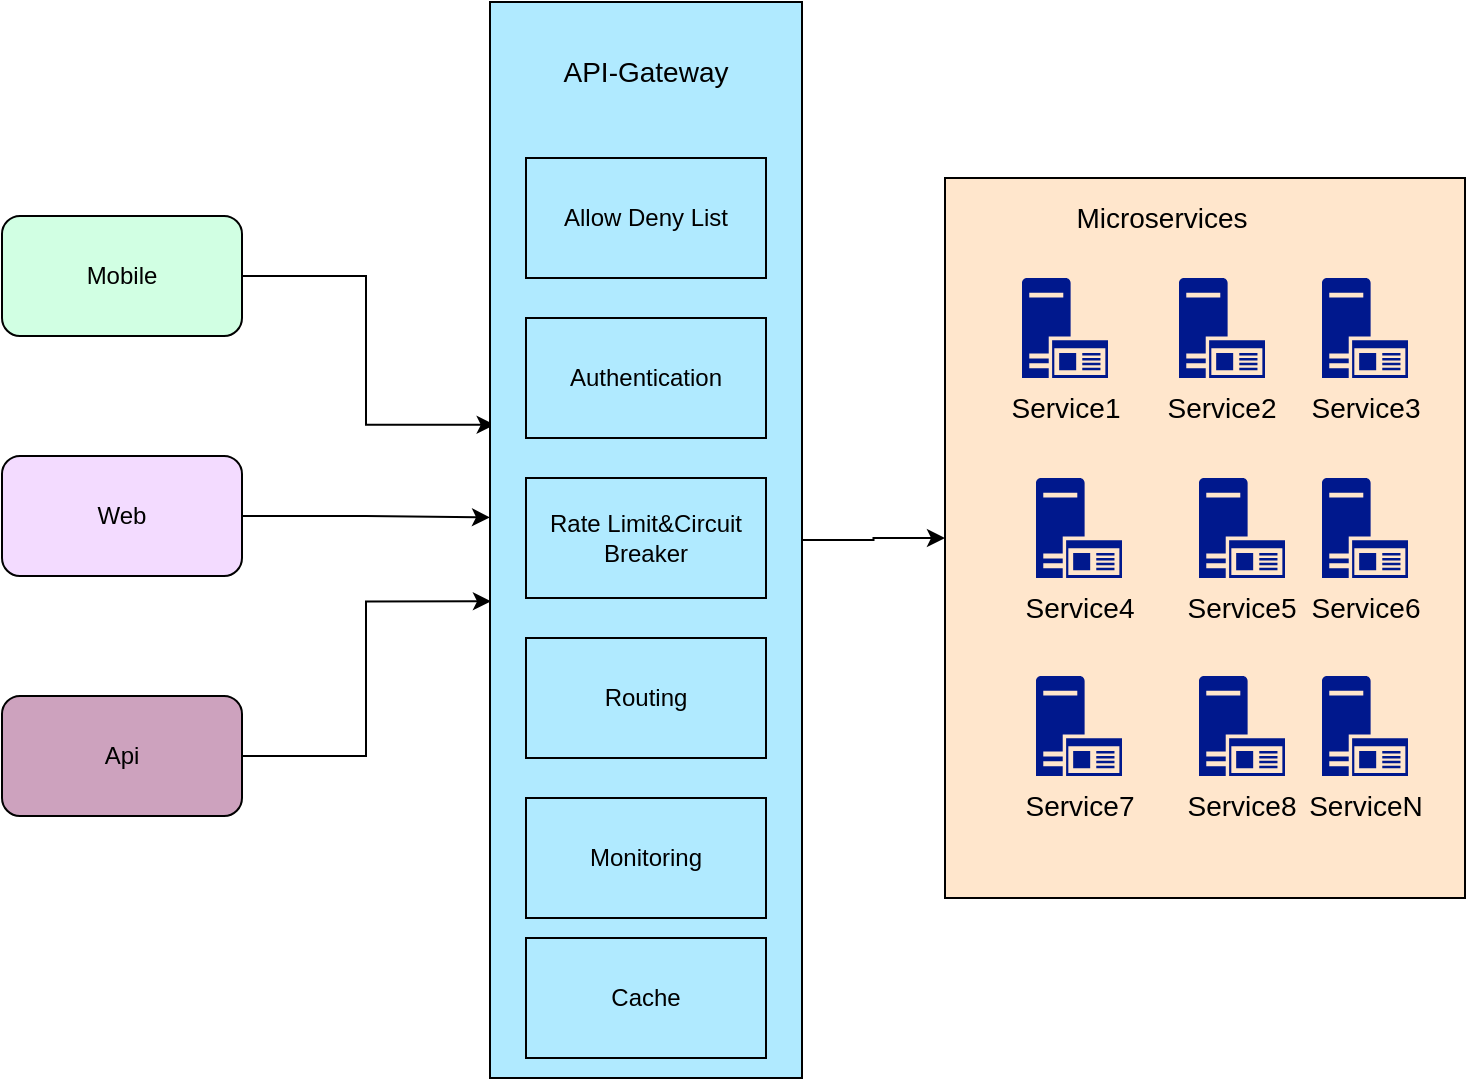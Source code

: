 <mxfile version="21.1.2" type="github">
  <diagram name="第 1 页" id="-zMW5tQ5JQL2yxhpYoSU">
    <mxGraphModel dx="1562" dy="786" grid="1" gridSize="10" guides="1" tooltips="1" connect="1" arrows="1" fold="1" page="1" pageScale="1" pageWidth="827" pageHeight="1169" math="0" shadow="0">
      <root>
        <mxCell id="0" />
        <mxCell id="1" parent="0" />
        <mxCell id="x9sym80_S-ilNRmIAc7_-5" style="edgeStyle=orthogonalEdgeStyle;rounded=0;orthogonalLoop=1;jettySize=auto;html=1;entryX=0.015;entryY=0.393;entryDx=0;entryDy=0;entryPerimeter=0;" edge="1" parent="1" source="x9sym80_S-ilNRmIAc7_-1" target="x9sym80_S-ilNRmIAc7_-4">
          <mxGeometry relative="1" as="geometry" />
        </mxCell>
        <mxCell id="x9sym80_S-ilNRmIAc7_-1" value="Mobile" style="rounded=1;whiteSpace=wrap;html=1;fillColor=#D1FFE3;" vertex="1" parent="1">
          <mxGeometry x="60" y="208" width="120" height="60" as="geometry" />
        </mxCell>
        <mxCell id="x9sym80_S-ilNRmIAc7_-6" style="edgeStyle=orthogonalEdgeStyle;rounded=0;orthogonalLoop=1;jettySize=auto;html=1;entryX=0;entryY=0.479;entryDx=0;entryDy=0;entryPerimeter=0;" edge="1" parent="1" source="x9sym80_S-ilNRmIAc7_-2" target="x9sym80_S-ilNRmIAc7_-4">
          <mxGeometry relative="1" as="geometry" />
        </mxCell>
        <mxCell id="x9sym80_S-ilNRmIAc7_-2" value="Web" style="rounded=1;whiteSpace=wrap;html=1;fillColor=#F3DBFF;" vertex="1" parent="1">
          <mxGeometry x="60" y="328" width="120" height="60" as="geometry" />
        </mxCell>
        <mxCell id="x9sym80_S-ilNRmIAc7_-19" style="edgeStyle=orthogonalEdgeStyle;rounded=0;orthogonalLoop=1;jettySize=auto;html=1;entryX=0.003;entryY=0.557;entryDx=0;entryDy=0;entryPerimeter=0;" edge="1" parent="1" source="x9sym80_S-ilNRmIAc7_-3" target="x9sym80_S-ilNRmIAc7_-4">
          <mxGeometry relative="1" as="geometry" />
        </mxCell>
        <mxCell id="x9sym80_S-ilNRmIAc7_-3" value="Api" style="rounded=1;whiteSpace=wrap;html=1;fillColor=#CDA2BE;" vertex="1" parent="1">
          <mxGeometry x="60" y="448" width="120" height="60" as="geometry" />
        </mxCell>
        <mxCell id="x9sym80_S-ilNRmIAc7_-21" style="edgeStyle=orthogonalEdgeStyle;rounded=0;orthogonalLoop=1;jettySize=auto;html=1;entryX=0;entryY=0.5;entryDx=0;entryDy=0;" edge="1" parent="1" source="x9sym80_S-ilNRmIAc7_-4" target="x9sym80_S-ilNRmIAc7_-20">
          <mxGeometry relative="1" as="geometry" />
        </mxCell>
        <mxCell id="x9sym80_S-ilNRmIAc7_-4" value="" style="rounded=0;whiteSpace=wrap;html=1;fillColor=#B0EAFF;" vertex="1" parent="1">
          <mxGeometry x="304" y="101" width="156" height="538" as="geometry" />
        </mxCell>
        <mxCell id="x9sym80_S-ilNRmIAc7_-9" value="Allow Deny List" style="rounded=0;whiteSpace=wrap;html=1;fillColor=#B0EAFF;" vertex="1" parent="1">
          <mxGeometry x="322" y="179" width="120" height="60" as="geometry" />
        </mxCell>
        <mxCell id="x9sym80_S-ilNRmIAc7_-10" value="Authentication" style="rounded=0;whiteSpace=wrap;html=1;fillColor=#B0EAFF;" vertex="1" parent="1">
          <mxGeometry x="322" y="259" width="120" height="60" as="geometry" />
        </mxCell>
        <mxCell id="x9sym80_S-ilNRmIAc7_-11" value="Rate Limit&amp;amp;Circuit Breaker" style="rounded=0;whiteSpace=wrap;html=1;fillColor=#B0EAFF;" vertex="1" parent="1">
          <mxGeometry x="322" y="339" width="120" height="60" as="geometry" />
        </mxCell>
        <mxCell id="x9sym80_S-ilNRmIAc7_-12" value="Routing" style="rounded=0;whiteSpace=wrap;html=1;fillColor=#B0EAFF;" vertex="1" parent="1">
          <mxGeometry x="322" y="419" width="120" height="60" as="geometry" />
        </mxCell>
        <mxCell id="x9sym80_S-ilNRmIAc7_-13" value="Monitoring" style="rounded=0;whiteSpace=wrap;html=1;fillColor=#B0EAFF;" vertex="1" parent="1">
          <mxGeometry x="322" y="499" width="120" height="60" as="geometry" />
        </mxCell>
        <mxCell id="x9sym80_S-ilNRmIAc7_-14" value="Cache" style="rounded=0;whiteSpace=wrap;html=1;fillColor=#B0EAFF;" vertex="1" parent="1">
          <mxGeometry x="322" y="569" width="120" height="60" as="geometry" />
        </mxCell>
        <mxCell id="x9sym80_S-ilNRmIAc7_-18" value="&lt;font style=&quot;font-size: 14px;&quot;&gt;API-Gateway&lt;/font&gt;" style="text;html=1;strokeColor=none;fillColor=none;align=center;verticalAlign=middle;whiteSpace=wrap;rounded=0;" vertex="1" parent="1">
          <mxGeometry x="332" y="121" width="100" height="30" as="geometry" />
        </mxCell>
        <mxCell id="x9sym80_S-ilNRmIAc7_-20" value="" style="rounded=0;whiteSpace=wrap;html=1;fillColor=#FFE6CC;" vertex="1" parent="1">
          <mxGeometry x="531.5" y="189" width="260" height="360" as="geometry" />
        </mxCell>
        <mxCell id="x9sym80_S-ilNRmIAc7_-22" value="&lt;font style=&quot;font-size: 14px;&quot;&gt;Microservices&lt;/font&gt;" style="text;html=1;strokeColor=none;fillColor=none;align=center;verticalAlign=middle;whiteSpace=wrap;rounded=0;" vertex="1" parent="1">
          <mxGeometry x="590" y="194" width="100" height="30" as="geometry" />
        </mxCell>
        <mxCell id="x9sym80_S-ilNRmIAc7_-23" value="" style="sketch=0;aspect=fixed;pointerEvents=1;shadow=0;dashed=0;html=1;strokeColor=none;labelPosition=center;verticalLabelPosition=bottom;verticalAlign=top;align=center;fillColor=#00188D;shape=mxgraph.mscae.enterprise.application_server2" vertex="1" parent="1">
          <mxGeometry x="570" y="239" width="43" height="50" as="geometry" />
        </mxCell>
        <mxCell id="x9sym80_S-ilNRmIAc7_-24" value="&lt;font style=&quot;font-size: 14px;&quot;&gt;Service1&lt;/font&gt;" style="text;html=1;strokeColor=none;fillColor=none;align=center;verticalAlign=middle;whiteSpace=wrap;rounded=0;" vertex="1" parent="1">
          <mxGeometry x="541.5" y="289" width="100" height="30" as="geometry" />
        </mxCell>
        <mxCell id="x9sym80_S-ilNRmIAc7_-25" value="" style="sketch=0;aspect=fixed;pointerEvents=1;shadow=0;dashed=0;html=1;strokeColor=none;labelPosition=center;verticalLabelPosition=bottom;verticalAlign=top;align=center;fillColor=#00188D;shape=mxgraph.mscae.enterprise.application_server2" vertex="1" parent="1">
          <mxGeometry x="648.5" y="239" width="43" height="50" as="geometry" />
        </mxCell>
        <mxCell id="x9sym80_S-ilNRmIAc7_-26" value="&lt;font style=&quot;font-size: 14px;&quot;&gt;Service2&lt;/font&gt;" style="text;html=1;strokeColor=none;fillColor=none;align=center;verticalAlign=middle;whiteSpace=wrap;rounded=0;" vertex="1" parent="1">
          <mxGeometry x="620" y="289" width="100" height="30" as="geometry" />
        </mxCell>
        <mxCell id="x9sym80_S-ilNRmIAc7_-27" value="" style="sketch=0;aspect=fixed;pointerEvents=1;shadow=0;dashed=0;html=1;strokeColor=none;labelPosition=center;verticalLabelPosition=bottom;verticalAlign=top;align=center;fillColor=#00188D;shape=mxgraph.mscae.enterprise.application_server2" vertex="1" parent="1">
          <mxGeometry x="720" y="239" width="43" height="50" as="geometry" />
        </mxCell>
        <mxCell id="x9sym80_S-ilNRmIAc7_-28" value="&lt;font style=&quot;font-size: 14px;&quot;&gt;Service3&lt;/font&gt;" style="text;html=1;strokeColor=none;fillColor=none;align=center;verticalAlign=middle;whiteSpace=wrap;rounded=0;" vertex="1" parent="1">
          <mxGeometry x="691.5" y="289" width="100" height="30" as="geometry" />
        </mxCell>
        <mxCell id="x9sym80_S-ilNRmIAc7_-29" value="" style="sketch=0;aspect=fixed;pointerEvents=1;shadow=0;dashed=0;html=1;strokeColor=none;labelPosition=center;verticalLabelPosition=bottom;verticalAlign=top;align=center;fillColor=#00188D;shape=mxgraph.mscae.enterprise.application_server2" vertex="1" parent="1">
          <mxGeometry x="577" y="339" width="43" height="50" as="geometry" />
        </mxCell>
        <mxCell id="x9sym80_S-ilNRmIAc7_-30" value="&lt;font style=&quot;font-size: 14px;&quot;&gt;Service4&lt;/font&gt;" style="text;html=1;strokeColor=none;fillColor=none;align=center;verticalAlign=middle;whiteSpace=wrap;rounded=0;" vertex="1" parent="1">
          <mxGeometry x="548.5" y="389" width="100" height="30" as="geometry" />
        </mxCell>
        <mxCell id="x9sym80_S-ilNRmIAc7_-31" value="" style="sketch=0;aspect=fixed;pointerEvents=1;shadow=0;dashed=0;html=1;strokeColor=none;labelPosition=center;verticalLabelPosition=bottom;verticalAlign=top;align=center;fillColor=#00188D;shape=mxgraph.mscae.enterprise.application_server2" vertex="1" parent="1">
          <mxGeometry x="658.5" y="339" width="43" height="50" as="geometry" />
        </mxCell>
        <mxCell id="x9sym80_S-ilNRmIAc7_-32" value="&lt;font style=&quot;font-size: 14px;&quot;&gt;Service5&lt;/font&gt;" style="text;html=1;strokeColor=none;fillColor=none;align=center;verticalAlign=middle;whiteSpace=wrap;rounded=0;" vertex="1" parent="1">
          <mxGeometry x="630" y="389" width="100" height="30" as="geometry" />
        </mxCell>
        <mxCell id="x9sym80_S-ilNRmIAc7_-33" value="" style="sketch=0;aspect=fixed;pointerEvents=1;shadow=0;dashed=0;html=1;strokeColor=none;labelPosition=center;verticalLabelPosition=bottom;verticalAlign=top;align=center;fillColor=#00188D;shape=mxgraph.mscae.enterprise.application_server2" vertex="1" parent="1">
          <mxGeometry x="720" y="339" width="43" height="50" as="geometry" />
        </mxCell>
        <mxCell id="x9sym80_S-ilNRmIAc7_-34" value="&lt;font style=&quot;font-size: 14px;&quot;&gt;Service6&lt;/font&gt;" style="text;html=1;strokeColor=none;fillColor=none;align=center;verticalAlign=middle;whiteSpace=wrap;rounded=0;" vertex="1" parent="1">
          <mxGeometry x="691.5" y="389" width="100" height="30" as="geometry" />
        </mxCell>
        <mxCell id="x9sym80_S-ilNRmIAc7_-35" value="" style="sketch=0;aspect=fixed;pointerEvents=1;shadow=0;dashed=0;html=1;strokeColor=none;labelPosition=center;verticalLabelPosition=bottom;verticalAlign=top;align=center;fillColor=#00188D;shape=mxgraph.mscae.enterprise.application_server2" vertex="1" parent="1">
          <mxGeometry x="577" y="438" width="43" height="50" as="geometry" />
        </mxCell>
        <mxCell id="x9sym80_S-ilNRmIAc7_-36" value="&lt;font style=&quot;font-size: 14px;&quot;&gt;Service7&lt;/font&gt;" style="text;html=1;strokeColor=none;fillColor=none;align=center;verticalAlign=middle;whiteSpace=wrap;rounded=0;" vertex="1" parent="1">
          <mxGeometry x="548.5" y="488" width="100" height="30" as="geometry" />
        </mxCell>
        <mxCell id="x9sym80_S-ilNRmIAc7_-37" value="" style="sketch=0;aspect=fixed;pointerEvents=1;shadow=0;dashed=0;html=1;strokeColor=none;labelPosition=center;verticalLabelPosition=bottom;verticalAlign=top;align=center;fillColor=#00188D;shape=mxgraph.mscae.enterprise.application_server2" vertex="1" parent="1">
          <mxGeometry x="658.5" y="438" width="43" height="50" as="geometry" />
        </mxCell>
        <mxCell id="x9sym80_S-ilNRmIAc7_-38" value="&lt;font style=&quot;font-size: 14px;&quot;&gt;Service8&lt;/font&gt;" style="text;html=1;strokeColor=none;fillColor=none;align=center;verticalAlign=middle;whiteSpace=wrap;rounded=0;" vertex="1" parent="1">
          <mxGeometry x="630" y="488" width="100" height="30" as="geometry" />
        </mxCell>
        <mxCell id="x9sym80_S-ilNRmIAc7_-39" value="" style="sketch=0;aspect=fixed;pointerEvents=1;shadow=0;dashed=0;html=1;strokeColor=none;labelPosition=center;verticalLabelPosition=bottom;verticalAlign=top;align=center;fillColor=#00188D;shape=mxgraph.mscae.enterprise.application_server2" vertex="1" parent="1">
          <mxGeometry x="720" y="438" width="43" height="50" as="geometry" />
        </mxCell>
        <mxCell id="x9sym80_S-ilNRmIAc7_-40" value="&lt;font style=&quot;font-size: 14px;&quot;&gt;ServiceN&lt;/font&gt;" style="text;html=1;strokeColor=none;fillColor=none;align=center;verticalAlign=middle;whiteSpace=wrap;rounded=0;" vertex="1" parent="1">
          <mxGeometry x="691.5" y="488" width="100" height="30" as="geometry" />
        </mxCell>
      </root>
    </mxGraphModel>
  </diagram>
</mxfile>
